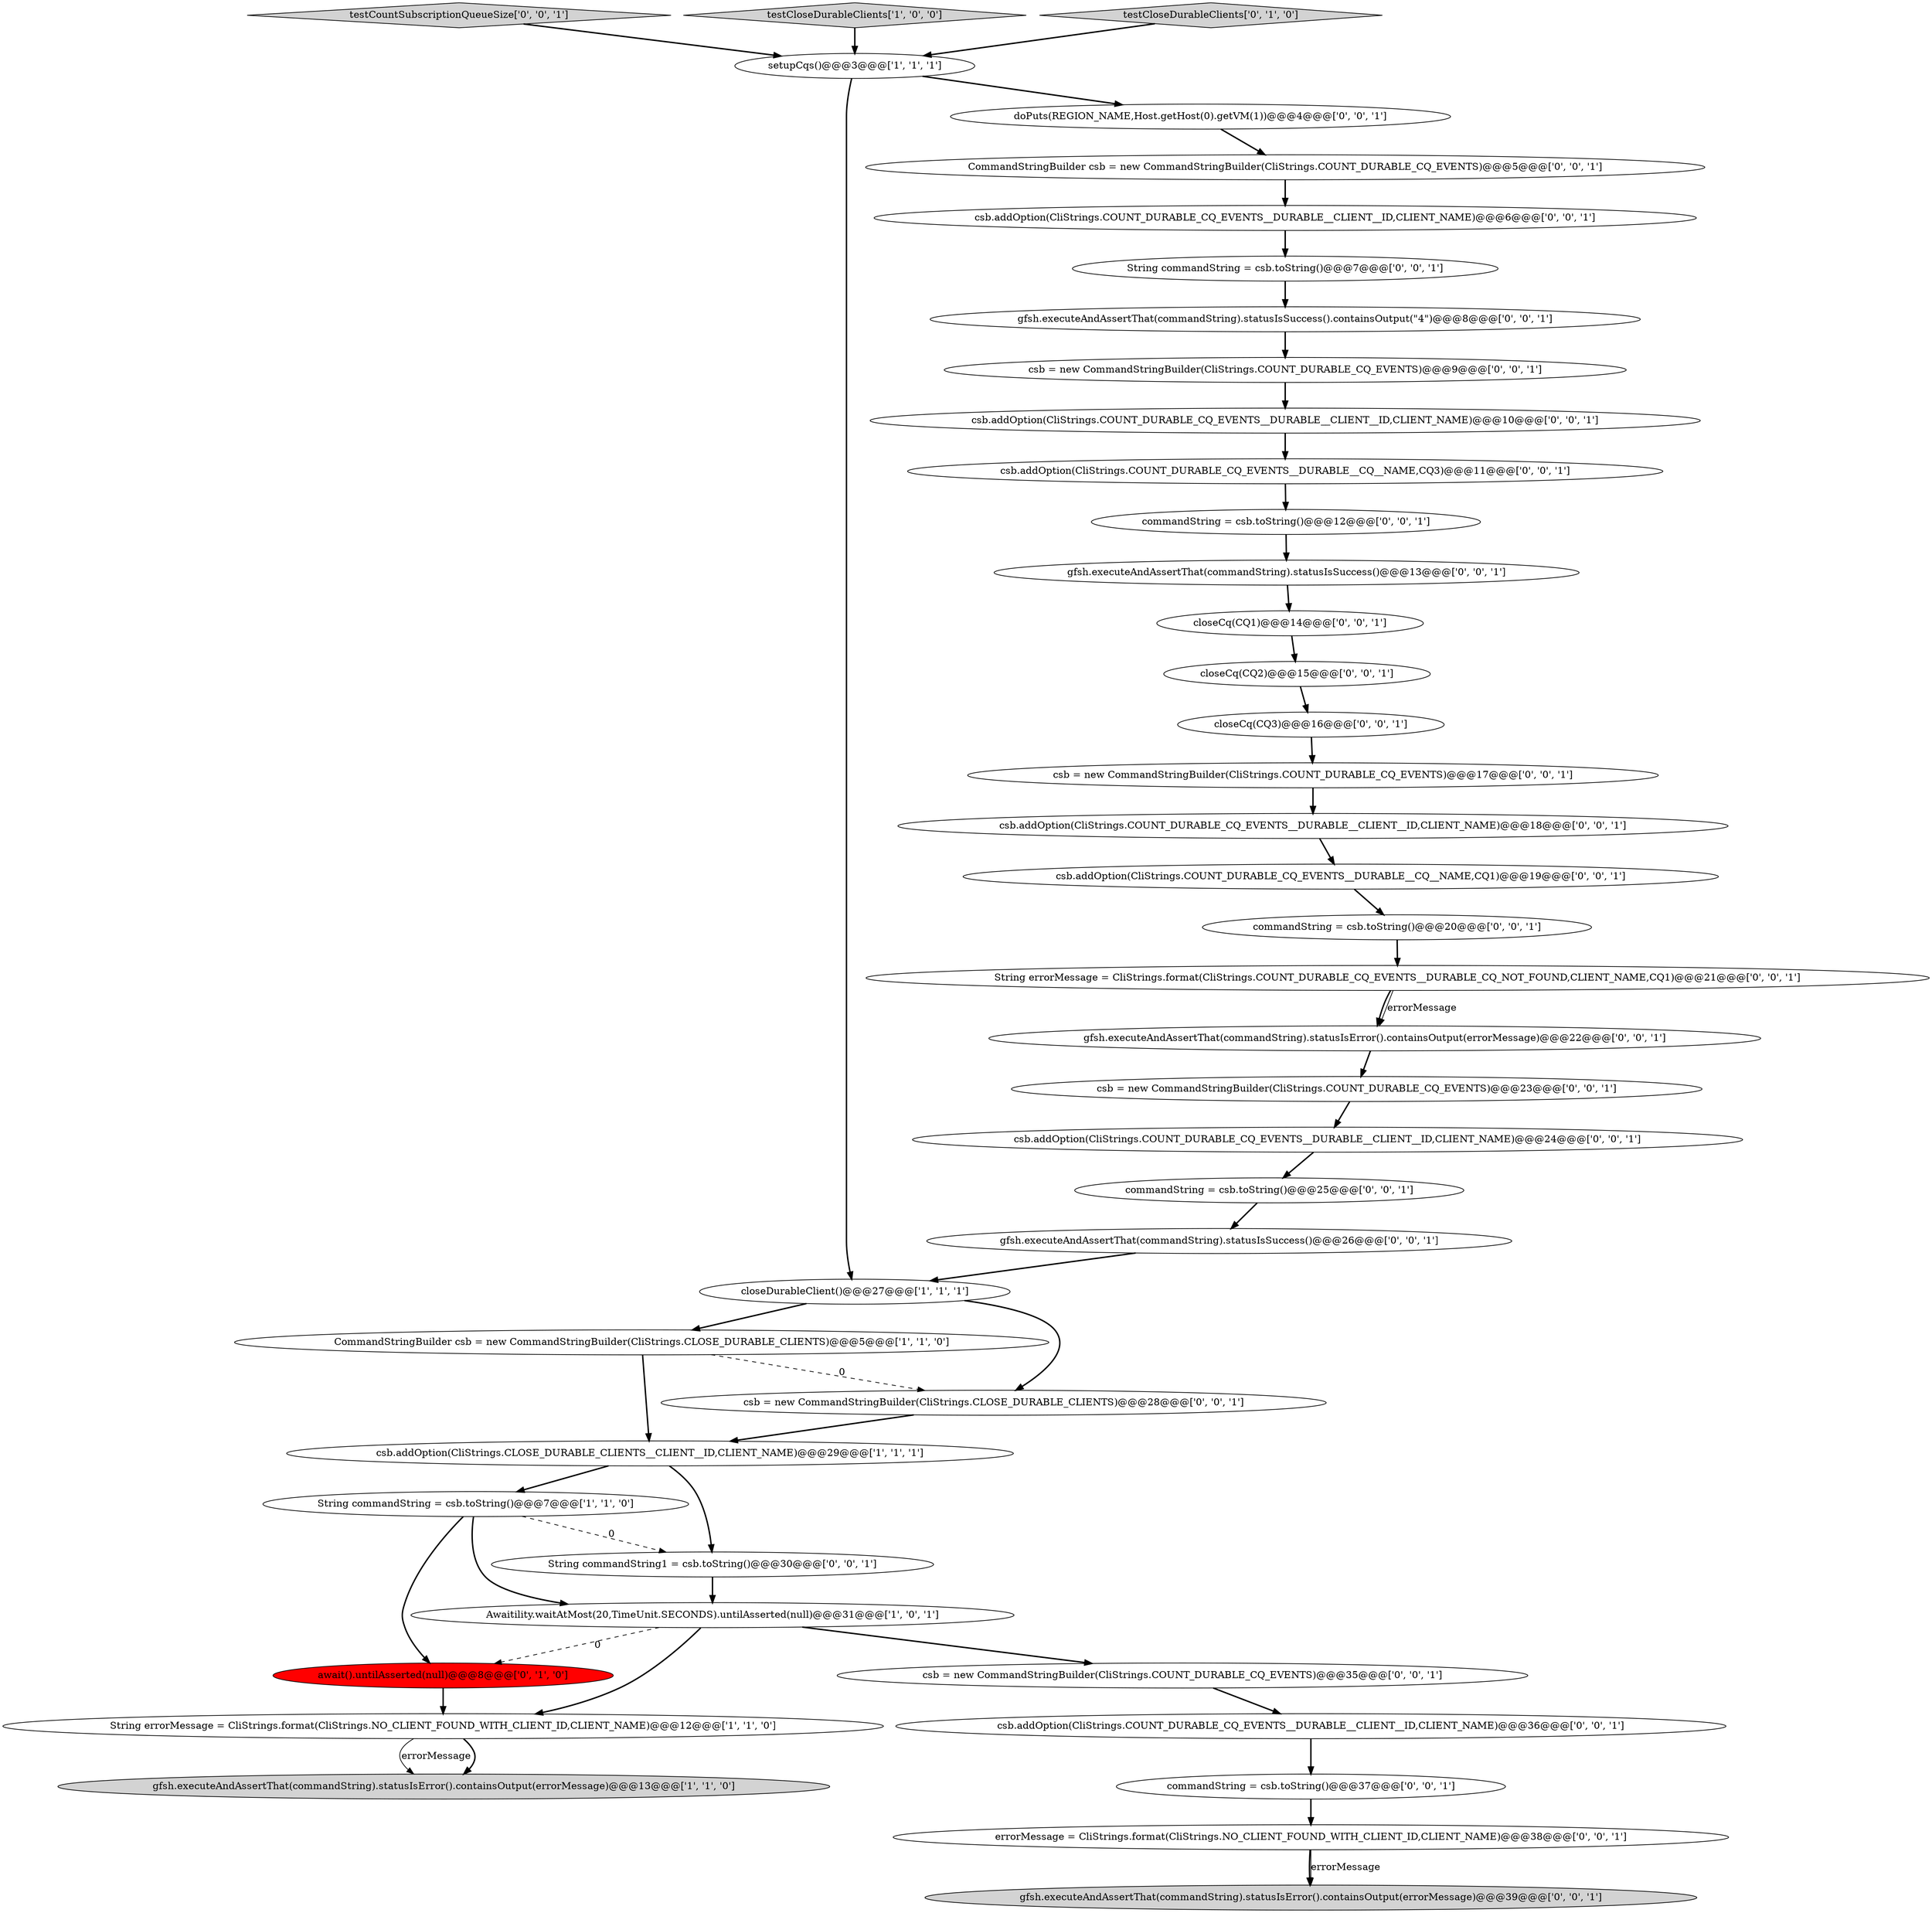 digraph {
32 [style = filled, label = "gfsh.executeAndAssertThat(commandString).statusIsError().containsOutput(errorMessage)@@@22@@@['0', '0', '1']", fillcolor = white, shape = ellipse image = "AAA0AAABBB3BBB"];
33 [style = filled, label = "csb.addOption(CliStrings.COUNT_DURABLE_CQ_EVENTS__DURABLE__CQ__NAME,CQ3)@@@11@@@['0', '0', '1']", fillcolor = white, shape = ellipse image = "AAA0AAABBB3BBB"];
3 [style = filled, label = "setupCqs()@@@3@@@['1', '1', '1']", fillcolor = white, shape = ellipse image = "AAA0AAABBB1BBB"];
40 [style = filled, label = "String errorMessage = CliStrings.format(CliStrings.COUNT_DURABLE_CQ_EVENTS__DURABLE_CQ_NOT_FOUND,CLIENT_NAME,CQ1)@@@21@@@['0', '0', '1']", fillcolor = white, shape = ellipse image = "AAA0AAABBB3BBB"];
27 [style = filled, label = "csb = new CommandStringBuilder(CliStrings.COUNT_DURABLE_CQ_EVENTS)@@@9@@@['0', '0', '1']", fillcolor = white, shape = ellipse image = "AAA0AAABBB3BBB"];
37 [style = filled, label = "gfsh.executeAndAssertThat(commandString).statusIsError().containsOutput(errorMessage)@@@39@@@['0', '0', '1']", fillcolor = lightgray, shape = ellipse image = "AAA0AAABBB3BBB"];
38 [style = filled, label = "testCountSubscriptionQueueSize['0', '0', '1']", fillcolor = lightgray, shape = diamond image = "AAA0AAABBB3BBB"];
29 [style = filled, label = "commandString = csb.toString()@@@12@@@['0', '0', '1']", fillcolor = white, shape = ellipse image = "AAA0AAABBB3BBB"];
36 [style = filled, label = "commandString = csb.toString()@@@37@@@['0', '0', '1']", fillcolor = white, shape = ellipse image = "AAA0AAABBB3BBB"];
24 [style = filled, label = "csb = new CommandStringBuilder(CliStrings.COUNT_DURABLE_CQ_EVENTS)@@@35@@@['0', '0', '1']", fillcolor = white, shape = ellipse image = "AAA0AAABBB3BBB"];
22 [style = filled, label = "csb = new CommandStringBuilder(CliStrings.COUNT_DURABLE_CQ_EVENTS)@@@23@@@['0', '0', '1']", fillcolor = white, shape = ellipse image = "AAA0AAABBB3BBB"];
28 [style = filled, label = "csb.addOption(CliStrings.COUNT_DURABLE_CQ_EVENTS__DURABLE__CLIENT__ID,CLIENT_NAME)@@@6@@@['0', '0', '1']", fillcolor = white, shape = ellipse image = "AAA0AAABBB3BBB"];
5 [style = filled, label = "closeDurableClient()@@@27@@@['1', '1', '1']", fillcolor = white, shape = ellipse image = "AAA0AAABBB1BBB"];
19 [style = filled, label = "gfsh.executeAndAssertThat(commandString).statusIsSuccess()@@@26@@@['0', '0', '1']", fillcolor = white, shape = ellipse image = "AAA0AAABBB3BBB"];
39 [style = filled, label = "csb.addOption(CliStrings.COUNT_DURABLE_CQ_EVENTS__DURABLE__CLIENT__ID,CLIENT_NAME)@@@18@@@['0', '0', '1']", fillcolor = white, shape = ellipse image = "AAA0AAABBB3BBB"];
6 [style = filled, label = "csb.addOption(CliStrings.CLOSE_DURABLE_CLIENTS__CLIENT__ID,CLIENT_NAME)@@@29@@@['1', '1', '1']", fillcolor = white, shape = ellipse image = "AAA0AAABBB1BBB"];
21 [style = filled, label = "String commandString = csb.toString()@@@7@@@['0', '0', '1']", fillcolor = white, shape = ellipse image = "AAA0AAABBB3BBB"];
2 [style = filled, label = "testCloseDurableClients['1', '0', '0']", fillcolor = lightgray, shape = diamond image = "AAA0AAABBB1BBB"];
8 [style = filled, label = "Awaitility.waitAtMost(20,TimeUnit.SECONDS).untilAsserted(null)@@@31@@@['1', '0', '1']", fillcolor = white, shape = ellipse image = "AAA0AAABBB1BBB"];
7 [style = filled, label = "String errorMessage = CliStrings.format(CliStrings.NO_CLIENT_FOUND_WITH_CLIENT_ID,CLIENT_NAME)@@@12@@@['1', '1', '0']", fillcolor = white, shape = ellipse image = "AAA0AAABBB1BBB"];
4 [style = filled, label = "CommandStringBuilder csb = new CommandStringBuilder(CliStrings.CLOSE_DURABLE_CLIENTS)@@@5@@@['1', '1', '0']", fillcolor = white, shape = ellipse image = "AAA0AAABBB1BBB"];
35 [style = filled, label = "csb.addOption(CliStrings.COUNT_DURABLE_CQ_EVENTS__DURABLE__CLIENT__ID,CLIENT_NAME)@@@10@@@['0', '0', '1']", fillcolor = white, shape = ellipse image = "AAA0AAABBB3BBB"];
11 [style = filled, label = "csb.addOption(CliStrings.COUNT_DURABLE_CQ_EVENTS__DURABLE__CLIENT__ID,CLIENT_NAME)@@@36@@@['0', '0', '1']", fillcolor = white, shape = ellipse image = "AAA0AAABBB3BBB"];
18 [style = filled, label = "closeCq(CQ2)@@@15@@@['0', '0', '1']", fillcolor = white, shape = ellipse image = "AAA0AAABBB3BBB"];
15 [style = filled, label = "gfsh.executeAndAssertThat(commandString).statusIsSuccess()@@@13@@@['0', '0', '1']", fillcolor = white, shape = ellipse image = "AAA0AAABBB3BBB"];
1 [style = filled, label = "String commandString = csb.toString()@@@7@@@['1', '1', '0']", fillcolor = white, shape = ellipse image = "AAA0AAABBB1BBB"];
26 [style = filled, label = "commandString = csb.toString()@@@20@@@['0', '0', '1']", fillcolor = white, shape = ellipse image = "AAA0AAABBB3BBB"];
25 [style = filled, label = "String commandString1 = csb.toString()@@@30@@@['0', '0', '1']", fillcolor = white, shape = ellipse image = "AAA0AAABBB3BBB"];
30 [style = filled, label = "csb = new CommandStringBuilder(CliStrings.CLOSE_DURABLE_CLIENTS)@@@28@@@['0', '0', '1']", fillcolor = white, shape = ellipse image = "AAA0AAABBB3BBB"];
14 [style = filled, label = "csb = new CommandStringBuilder(CliStrings.COUNT_DURABLE_CQ_EVENTS)@@@17@@@['0', '0', '1']", fillcolor = white, shape = ellipse image = "AAA0AAABBB3BBB"];
13 [style = filled, label = "csb.addOption(CliStrings.COUNT_DURABLE_CQ_EVENTS__DURABLE__CLIENT__ID,CLIENT_NAME)@@@24@@@['0', '0', '1']", fillcolor = white, shape = ellipse image = "AAA0AAABBB3BBB"];
12 [style = filled, label = "errorMessage = CliStrings.format(CliStrings.NO_CLIENT_FOUND_WITH_CLIENT_ID,CLIENT_NAME)@@@38@@@['0', '0', '1']", fillcolor = white, shape = ellipse image = "AAA0AAABBB3BBB"];
20 [style = filled, label = "gfsh.executeAndAssertThat(commandString).statusIsSuccess().containsOutput(\"4\")@@@8@@@['0', '0', '1']", fillcolor = white, shape = ellipse image = "AAA0AAABBB3BBB"];
23 [style = filled, label = "csb.addOption(CliStrings.COUNT_DURABLE_CQ_EVENTS__DURABLE__CQ__NAME,CQ1)@@@19@@@['0', '0', '1']", fillcolor = white, shape = ellipse image = "AAA0AAABBB3BBB"];
34 [style = filled, label = "doPuts(REGION_NAME,Host.getHost(0).getVM(1))@@@4@@@['0', '0', '1']", fillcolor = white, shape = ellipse image = "AAA0AAABBB3BBB"];
31 [style = filled, label = "commandString = csb.toString()@@@25@@@['0', '0', '1']", fillcolor = white, shape = ellipse image = "AAA0AAABBB3BBB"];
41 [style = filled, label = "closeCq(CQ1)@@@14@@@['0', '0', '1']", fillcolor = white, shape = ellipse image = "AAA0AAABBB3BBB"];
16 [style = filled, label = "closeCq(CQ3)@@@16@@@['0', '0', '1']", fillcolor = white, shape = ellipse image = "AAA0AAABBB3BBB"];
10 [style = filled, label = "testCloseDurableClients['0', '1', '0']", fillcolor = lightgray, shape = diamond image = "AAA0AAABBB2BBB"];
9 [style = filled, label = "await().untilAsserted(null)@@@8@@@['0', '1', '0']", fillcolor = red, shape = ellipse image = "AAA1AAABBB2BBB"];
0 [style = filled, label = "gfsh.executeAndAssertThat(commandString).statusIsError().containsOutput(errorMessage)@@@13@@@['1', '1', '0']", fillcolor = lightgray, shape = ellipse image = "AAA0AAABBB1BBB"];
17 [style = filled, label = "CommandStringBuilder csb = new CommandStringBuilder(CliStrings.COUNT_DURABLE_CQ_EVENTS)@@@5@@@['0', '0', '1']", fillcolor = white, shape = ellipse image = "AAA0AAABBB3BBB"];
8->24 [style = bold, label=""];
29->15 [style = bold, label=""];
32->22 [style = bold, label=""];
1->8 [style = bold, label=""];
4->6 [style = bold, label=""];
2->3 [style = bold, label=""];
35->33 [style = bold, label=""];
23->26 [style = bold, label=""];
4->30 [style = dashed, label="0"];
10->3 [style = bold, label=""];
7->0 [style = bold, label=""];
26->40 [style = bold, label=""];
36->12 [style = bold, label=""];
9->7 [style = bold, label=""];
30->6 [style = bold, label=""];
11->36 [style = bold, label=""];
38->3 [style = bold, label=""];
12->37 [style = bold, label=""];
27->35 [style = bold, label=""];
1->9 [style = bold, label=""];
8->7 [style = bold, label=""];
20->27 [style = bold, label=""];
33->29 [style = bold, label=""];
3->34 [style = bold, label=""];
8->9 [style = dashed, label="0"];
19->5 [style = bold, label=""];
6->1 [style = bold, label=""];
7->0 [style = solid, label="errorMessage"];
3->5 [style = bold, label=""];
17->28 [style = bold, label=""];
28->21 [style = bold, label=""];
21->20 [style = bold, label=""];
24->11 [style = bold, label=""];
34->17 [style = bold, label=""];
5->4 [style = bold, label=""];
39->23 [style = bold, label=""];
40->32 [style = bold, label=""];
15->41 [style = bold, label=""];
16->14 [style = bold, label=""];
25->8 [style = bold, label=""];
40->32 [style = solid, label="errorMessage"];
5->30 [style = bold, label=""];
13->31 [style = bold, label=""];
1->25 [style = dashed, label="0"];
14->39 [style = bold, label=""];
41->18 [style = bold, label=""];
31->19 [style = bold, label=""];
12->37 [style = solid, label="errorMessage"];
22->13 [style = bold, label=""];
6->25 [style = bold, label=""];
18->16 [style = bold, label=""];
}

